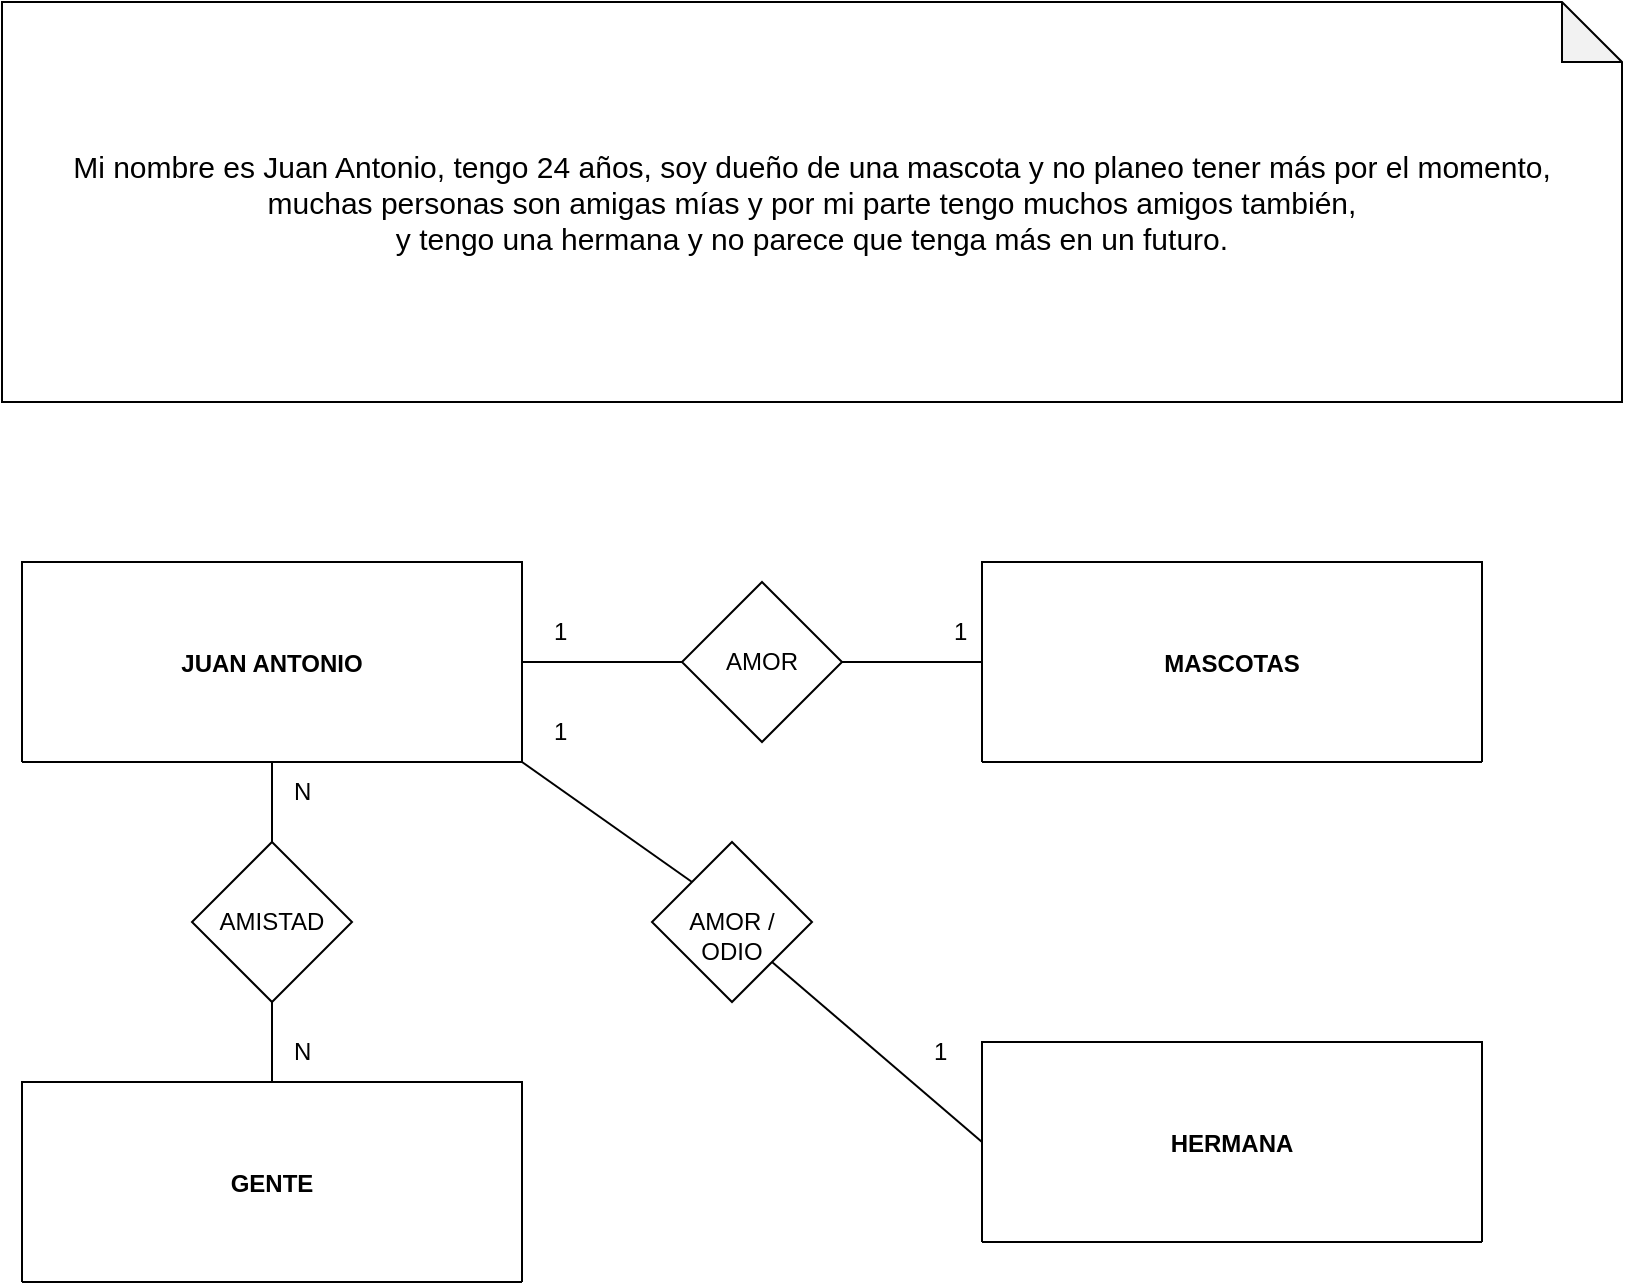 <mxfile version="21.2.9" type="device">
  <diagram id="R2lEEEUBdFMjLlhIrx00" name="Page-1">
    <mxGraphModel dx="1323" dy="717" grid="0" gridSize="10" guides="1" tooltips="1" connect="1" arrows="1" fold="1" page="1" pageScale="1" pageWidth="850" pageHeight="1100" math="0" shadow="0" extFonts="Permanent Marker^https://fonts.googleapis.com/css?family=Permanent+Marker">
      <root>
        <mxCell id="0" />
        <mxCell id="1" parent="0" />
        <mxCell id="C-vyLk0tnHw3VtMMgP7b-23" value="JUAN ANTONIO" style="shape=table;startSize=100;container=1;collapsible=1;childLayout=tableLayout;fixedRows=1;rowLines=0;fontStyle=1;align=center;resizeLast=1;" parent="1" vertex="1">
          <mxGeometry x="30" y="290" width="250" height="100" as="geometry" />
        </mxCell>
        <mxCell id="C-vyLk0tnHw3VtMMgP7b-24" value="" style="shape=partialRectangle;collapsible=0;dropTarget=0;pointerEvents=0;fillColor=none;points=[[0,0.5],[1,0.5]];portConstraint=eastwest;top=0;left=0;right=0;bottom=1;" parent="C-vyLk0tnHw3VtMMgP7b-23" vertex="1" visible="0">
          <mxGeometry y="30" width="250" height="30" as="geometry" />
        </mxCell>
        <mxCell id="C-vyLk0tnHw3VtMMgP7b-25" value="" style="shape=partialRectangle;overflow=hidden;connectable=0;fillColor=none;top=0;left=0;bottom=0;right=0;fontStyle=1;" parent="C-vyLk0tnHw3VtMMgP7b-24" vertex="1">
          <mxGeometry width="30" height="30" as="geometry">
            <mxRectangle width="30" height="30" as="alternateBounds" />
          </mxGeometry>
        </mxCell>
        <mxCell id="C-vyLk0tnHw3VtMMgP7b-26" value="" style="shape=partialRectangle;overflow=hidden;connectable=0;fillColor=none;top=0;left=0;bottom=0;right=0;align=left;spacingLeft=6;fontStyle=5;" parent="C-vyLk0tnHw3VtMMgP7b-24" vertex="1">
          <mxGeometry x="30" width="220" height="30" as="geometry">
            <mxRectangle width="220" height="30" as="alternateBounds" />
          </mxGeometry>
        </mxCell>
        <mxCell id="C-vyLk0tnHw3VtMMgP7b-27" value="" style="shape=partialRectangle;collapsible=0;dropTarget=0;pointerEvents=0;fillColor=none;points=[[0,0.5],[1,0.5]];portConstraint=eastwest;top=0;left=0;right=0;bottom=0;" parent="C-vyLk0tnHw3VtMMgP7b-23" vertex="1" visible="0">
          <mxGeometry y="60" width="250" height="30" as="geometry" />
        </mxCell>
        <mxCell id="C-vyLk0tnHw3VtMMgP7b-28" value="" style="shape=partialRectangle;overflow=hidden;connectable=0;fillColor=none;top=0;left=0;bottom=0;right=0;" parent="C-vyLk0tnHw3VtMMgP7b-27" vertex="1">
          <mxGeometry width="30" height="30" as="geometry">
            <mxRectangle width="30" height="30" as="alternateBounds" />
          </mxGeometry>
        </mxCell>
        <mxCell id="C-vyLk0tnHw3VtMMgP7b-29" value="" style="shape=partialRectangle;overflow=hidden;connectable=0;fillColor=none;top=0;left=0;bottom=0;right=0;align=left;spacingLeft=6;" parent="C-vyLk0tnHw3VtMMgP7b-27" vertex="1">
          <mxGeometry x="30" width="220" height="30" as="geometry">
            <mxRectangle width="220" height="30" as="alternateBounds" />
          </mxGeometry>
        </mxCell>
        <mxCell id="Ju33lWlQfTa0UZX8u9w2-1" value="AMISTAD" style="rhombus;whiteSpace=wrap;html=1;" vertex="1" parent="1">
          <mxGeometry x="115" y="430" width="80" height="80" as="geometry" />
        </mxCell>
        <mxCell id="Ju33lWlQfTa0UZX8u9w2-5" value="GENTE" style="shape=table;startSize=100;container=1;collapsible=1;childLayout=tableLayout;fixedRows=1;rowLines=0;fontStyle=1;align=center;resizeLast=1;" vertex="1" parent="1">
          <mxGeometry x="30" y="550" width="250" height="100" as="geometry" />
        </mxCell>
        <mxCell id="Ju33lWlQfTa0UZX8u9w2-6" value="" style="shape=partialRectangle;collapsible=0;dropTarget=0;pointerEvents=0;fillColor=none;points=[[0,0.5],[1,0.5]];portConstraint=eastwest;top=0;left=0;right=0;bottom=1;" vertex="1" visible="0" parent="Ju33lWlQfTa0UZX8u9w2-5">
          <mxGeometry y="30" width="250" height="30" as="geometry" />
        </mxCell>
        <mxCell id="Ju33lWlQfTa0UZX8u9w2-7" value="" style="shape=partialRectangle;overflow=hidden;connectable=0;fillColor=none;top=0;left=0;bottom=0;right=0;fontStyle=1;" vertex="1" parent="Ju33lWlQfTa0UZX8u9w2-6">
          <mxGeometry width="30" height="30" as="geometry">
            <mxRectangle width="30" height="30" as="alternateBounds" />
          </mxGeometry>
        </mxCell>
        <mxCell id="Ju33lWlQfTa0UZX8u9w2-8" value="" style="shape=partialRectangle;overflow=hidden;connectable=0;fillColor=none;top=0;left=0;bottom=0;right=0;align=left;spacingLeft=6;fontStyle=5;" vertex="1" parent="Ju33lWlQfTa0UZX8u9w2-6">
          <mxGeometry x="30" width="220" height="30" as="geometry">
            <mxRectangle width="220" height="30" as="alternateBounds" />
          </mxGeometry>
        </mxCell>
        <mxCell id="Ju33lWlQfTa0UZX8u9w2-9" value="" style="shape=partialRectangle;collapsible=0;dropTarget=0;pointerEvents=0;fillColor=none;points=[[0,0.5],[1,0.5]];portConstraint=eastwest;top=0;left=0;right=0;bottom=0;" vertex="1" visible="0" parent="Ju33lWlQfTa0UZX8u9w2-5">
          <mxGeometry y="60" width="250" height="30" as="geometry" />
        </mxCell>
        <mxCell id="Ju33lWlQfTa0UZX8u9w2-10" value="" style="shape=partialRectangle;overflow=hidden;connectable=0;fillColor=none;top=0;left=0;bottom=0;right=0;" vertex="1" parent="Ju33lWlQfTa0UZX8u9w2-9">
          <mxGeometry width="30" height="30" as="geometry">
            <mxRectangle width="30" height="30" as="alternateBounds" />
          </mxGeometry>
        </mxCell>
        <mxCell id="Ju33lWlQfTa0UZX8u9w2-11" value="" style="shape=partialRectangle;overflow=hidden;connectable=0;fillColor=none;top=0;left=0;bottom=0;right=0;align=left;spacingLeft=6;" vertex="1" parent="Ju33lWlQfTa0UZX8u9w2-9">
          <mxGeometry x="30" width="220" height="30" as="geometry">
            <mxRectangle width="220" height="30" as="alternateBounds" />
          </mxGeometry>
        </mxCell>
        <mxCell id="Ju33lWlQfTa0UZX8u9w2-12" value="&lt;font style=&quot;font-size: 15px;&quot;&gt;Mi nombre es Juan Antonio, tengo 24 años,&amp;nbsp;soy dueño de una mascota y no planeo tener más por el momento,&lt;br&gt;muchas personas son amigas mías y por mi parte tengo muchos amigos también,&lt;br&gt;y tengo una hermana y no parece que tenga más en un futuro.&lt;/font&gt;" style="shape=note;whiteSpace=wrap;html=1;backgroundOutline=1;darkOpacity=0.05;" vertex="1" parent="1">
          <mxGeometry x="20" y="10" width="810" height="200" as="geometry" />
        </mxCell>
        <mxCell id="Ju33lWlQfTa0UZX8u9w2-13" value="" style="endArrow=none;html=1;rounded=0;exitX=0.5;exitY=0;exitDx=0;exitDy=0;entryX=0.5;entryY=1;entryDx=0;entryDy=0;" edge="1" parent="1" source="Ju33lWlQfTa0UZX8u9w2-1" target="C-vyLk0tnHw3VtMMgP7b-23">
          <mxGeometry width="50" height="50" relative="1" as="geometry">
            <mxPoint x="360" y="390" as="sourcePoint" />
            <mxPoint x="410" y="340" as="targetPoint" />
          </mxGeometry>
        </mxCell>
        <mxCell id="Ju33lWlQfTa0UZX8u9w2-14" value="" style="endArrow=none;html=1;rounded=0;exitX=0.5;exitY=0;exitDx=0;exitDy=0;entryX=0.5;entryY=1;entryDx=0;entryDy=0;" edge="1" parent="1" source="Ju33lWlQfTa0UZX8u9w2-5" target="Ju33lWlQfTa0UZX8u9w2-1">
          <mxGeometry width="50" height="50" relative="1" as="geometry">
            <mxPoint x="165" y="440" as="sourcePoint" />
            <mxPoint x="165" y="400" as="targetPoint" />
          </mxGeometry>
        </mxCell>
        <mxCell id="Ju33lWlQfTa0UZX8u9w2-15" value="N" style="text;strokeColor=none;fillColor=none;align=left;verticalAlign=middle;spacingLeft=4;spacingRight=4;overflow=hidden;points=[[0,0.5],[1,0.5]];portConstraint=eastwest;rotatable=0;whiteSpace=wrap;html=1;" vertex="1" parent="1">
          <mxGeometry x="160" y="520" width="20" height="30" as="geometry" />
        </mxCell>
        <mxCell id="Ju33lWlQfTa0UZX8u9w2-16" value="N" style="text;strokeColor=none;fillColor=none;align=left;verticalAlign=middle;spacingLeft=4;spacingRight=4;overflow=hidden;points=[[0,0.5],[1,0.5]];portConstraint=eastwest;rotatable=0;whiteSpace=wrap;html=1;" vertex="1" parent="1">
          <mxGeometry x="160" y="390" width="20" height="30" as="geometry" />
        </mxCell>
        <mxCell id="Ju33lWlQfTa0UZX8u9w2-17" value="AMOR" style="rhombus;whiteSpace=wrap;html=1;" vertex="1" parent="1">
          <mxGeometry x="360" y="300" width="80" height="80" as="geometry" />
        </mxCell>
        <mxCell id="Ju33lWlQfTa0UZX8u9w2-18" value="MASCOTAS" style="shape=table;startSize=100;container=1;collapsible=1;childLayout=tableLayout;fixedRows=1;rowLines=0;fontStyle=1;align=center;resizeLast=1;" vertex="1" parent="1">
          <mxGeometry x="510" y="290" width="250" height="100" as="geometry" />
        </mxCell>
        <mxCell id="Ju33lWlQfTa0UZX8u9w2-19" value="" style="shape=partialRectangle;collapsible=0;dropTarget=0;pointerEvents=0;fillColor=none;points=[[0,0.5],[1,0.5]];portConstraint=eastwest;top=0;left=0;right=0;bottom=1;" vertex="1" visible="0" parent="Ju33lWlQfTa0UZX8u9w2-18">
          <mxGeometry y="30" width="250" height="30" as="geometry" />
        </mxCell>
        <mxCell id="Ju33lWlQfTa0UZX8u9w2-20" value="" style="shape=partialRectangle;overflow=hidden;connectable=0;fillColor=none;top=0;left=0;bottom=0;right=0;fontStyle=1;" vertex="1" parent="Ju33lWlQfTa0UZX8u9w2-19">
          <mxGeometry width="30" height="30" as="geometry">
            <mxRectangle width="30" height="30" as="alternateBounds" />
          </mxGeometry>
        </mxCell>
        <mxCell id="Ju33lWlQfTa0UZX8u9w2-21" value="" style="shape=partialRectangle;overflow=hidden;connectable=0;fillColor=none;top=0;left=0;bottom=0;right=0;align=left;spacingLeft=6;fontStyle=5;" vertex="1" parent="Ju33lWlQfTa0UZX8u9w2-19">
          <mxGeometry x="30" width="220" height="30" as="geometry">
            <mxRectangle width="220" height="30" as="alternateBounds" />
          </mxGeometry>
        </mxCell>
        <mxCell id="Ju33lWlQfTa0UZX8u9w2-22" value="" style="shape=partialRectangle;collapsible=0;dropTarget=0;pointerEvents=0;fillColor=none;points=[[0,0.5],[1,0.5]];portConstraint=eastwest;top=0;left=0;right=0;bottom=0;" vertex="1" visible="0" parent="Ju33lWlQfTa0UZX8u9w2-18">
          <mxGeometry y="60" width="250" height="30" as="geometry" />
        </mxCell>
        <mxCell id="Ju33lWlQfTa0UZX8u9w2-23" value="" style="shape=partialRectangle;overflow=hidden;connectable=0;fillColor=none;top=0;left=0;bottom=0;right=0;" vertex="1" parent="Ju33lWlQfTa0UZX8u9w2-22">
          <mxGeometry width="30" height="30" as="geometry">
            <mxRectangle width="30" height="30" as="alternateBounds" />
          </mxGeometry>
        </mxCell>
        <mxCell id="Ju33lWlQfTa0UZX8u9w2-24" value="" style="shape=partialRectangle;overflow=hidden;connectable=0;fillColor=none;top=0;left=0;bottom=0;right=0;align=left;spacingLeft=6;" vertex="1" parent="Ju33lWlQfTa0UZX8u9w2-22">
          <mxGeometry x="30" width="220" height="30" as="geometry">
            <mxRectangle width="220" height="30" as="alternateBounds" />
          </mxGeometry>
        </mxCell>
        <mxCell id="Ju33lWlQfTa0UZX8u9w2-25" value="" style="endArrow=none;html=1;rounded=0;exitX=1;exitY=0.5;exitDx=0;exitDy=0;entryX=0;entryY=0.5;entryDx=0;entryDy=0;" edge="1" parent="1" source="Ju33lWlQfTa0UZX8u9w2-17" target="Ju33lWlQfTa0UZX8u9w2-18">
          <mxGeometry width="50" height="50" relative="1" as="geometry">
            <mxPoint x="165" y="560" as="sourcePoint" />
            <mxPoint x="165" y="520" as="targetPoint" />
          </mxGeometry>
        </mxCell>
        <mxCell id="Ju33lWlQfTa0UZX8u9w2-26" value="" style="endArrow=none;html=1;rounded=0;exitX=1;exitY=0.5;exitDx=0;exitDy=0;entryX=0;entryY=0.5;entryDx=0;entryDy=0;" edge="1" parent="1" source="C-vyLk0tnHw3VtMMgP7b-23" target="Ju33lWlQfTa0UZX8u9w2-17">
          <mxGeometry width="50" height="50" relative="1" as="geometry">
            <mxPoint x="450" y="350" as="sourcePoint" />
            <mxPoint x="520" y="350" as="targetPoint" />
          </mxGeometry>
        </mxCell>
        <mxCell id="Ju33lWlQfTa0UZX8u9w2-28" value="1" style="text;strokeColor=none;fillColor=none;align=left;verticalAlign=middle;spacingLeft=4;spacingRight=4;overflow=hidden;points=[[0,0.5],[1,0.5]];portConstraint=eastwest;rotatable=0;whiteSpace=wrap;html=1;" vertex="1" parent="1">
          <mxGeometry x="290" y="310" width="20" height="30" as="geometry" />
        </mxCell>
        <mxCell id="Ju33lWlQfTa0UZX8u9w2-29" value="1" style="text;strokeColor=none;fillColor=none;align=left;verticalAlign=middle;spacingLeft=4;spacingRight=4;overflow=hidden;points=[[0,0.5],[1,0.5]];portConstraint=eastwest;rotatable=0;whiteSpace=wrap;html=1;" vertex="1" parent="1">
          <mxGeometry x="490" y="310" width="20" height="30" as="geometry" />
        </mxCell>
        <mxCell id="Ju33lWlQfTa0UZX8u9w2-30" value="HERMANA" style="shape=table;startSize=100;container=1;collapsible=1;childLayout=tableLayout;fixedRows=1;rowLines=0;fontStyle=1;align=center;resizeLast=1;" vertex="1" parent="1">
          <mxGeometry x="510" y="530" width="250" height="100" as="geometry" />
        </mxCell>
        <mxCell id="Ju33lWlQfTa0UZX8u9w2-31" value="" style="shape=partialRectangle;collapsible=0;dropTarget=0;pointerEvents=0;fillColor=none;points=[[0,0.5],[1,0.5]];portConstraint=eastwest;top=0;left=0;right=0;bottom=1;" vertex="1" visible="0" parent="Ju33lWlQfTa0UZX8u9w2-30">
          <mxGeometry y="30" width="250" height="30" as="geometry" />
        </mxCell>
        <mxCell id="Ju33lWlQfTa0UZX8u9w2-32" value="" style="shape=partialRectangle;overflow=hidden;connectable=0;fillColor=none;top=0;left=0;bottom=0;right=0;fontStyle=1;" vertex="1" parent="Ju33lWlQfTa0UZX8u9w2-31">
          <mxGeometry width="30" height="30" as="geometry">
            <mxRectangle width="30" height="30" as="alternateBounds" />
          </mxGeometry>
        </mxCell>
        <mxCell id="Ju33lWlQfTa0UZX8u9w2-33" value="" style="shape=partialRectangle;overflow=hidden;connectable=0;fillColor=none;top=0;left=0;bottom=0;right=0;align=left;spacingLeft=6;fontStyle=5;" vertex="1" parent="Ju33lWlQfTa0UZX8u9w2-31">
          <mxGeometry x="30" width="220" height="30" as="geometry">
            <mxRectangle width="220" height="30" as="alternateBounds" />
          </mxGeometry>
        </mxCell>
        <mxCell id="Ju33lWlQfTa0UZX8u9w2-34" value="" style="shape=partialRectangle;collapsible=0;dropTarget=0;pointerEvents=0;fillColor=none;points=[[0,0.5],[1,0.5]];portConstraint=eastwest;top=0;left=0;right=0;bottom=0;" vertex="1" visible="0" parent="Ju33lWlQfTa0UZX8u9w2-30">
          <mxGeometry y="60" width="250" height="30" as="geometry" />
        </mxCell>
        <mxCell id="Ju33lWlQfTa0UZX8u9w2-35" value="" style="shape=partialRectangle;overflow=hidden;connectable=0;fillColor=none;top=0;left=0;bottom=0;right=0;" vertex="1" parent="Ju33lWlQfTa0UZX8u9w2-34">
          <mxGeometry width="30" height="30" as="geometry">
            <mxRectangle width="30" height="30" as="alternateBounds" />
          </mxGeometry>
        </mxCell>
        <mxCell id="Ju33lWlQfTa0UZX8u9w2-36" value="" style="shape=partialRectangle;overflow=hidden;connectable=0;fillColor=none;top=0;left=0;bottom=0;right=0;align=left;spacingLeft=6;" vertex="1" parent="Ju33lWlQfTa0UZX8u9w2-34">
          <mxGeometry x="30" width="220" height="30" as="geometry">
            <mxRectangle width="220" height="30" as="alternateBounds" />
          </mxGeometry>
        </mxCell>
        <mxCell id="Ju33lWlQfTa0UZX8u9w2-37" value="&lt;br&gt;AMOR /&lt;br&gt;ODIO" style="rhombus;whiteSpace=wrap;html=1;" vertex="1" parent="1">
          <mxGeometry x="345" y="430" width="80" height="80" as="geometry" />
        </mxCell>
        <mxCell id="Ju33lWlQfTa0UZX8u9w2-38" value="" style="endArrow=none;html=1;rounded=0;exitX=1;exitY=1;exitDx=0;exitDy=0;entryX=0;entryY=0;entryDx=0;entryDy=0;" edge="1" parent="1" source="C-vyLk0tnHw3VtMMgP7b-23" target="Ju33lWlQfTa0UZX8u9w2-37">
          <mxGeometry width="50" height="50" relative="1" as="geometry">
            <mxPoint x="340" y="420" as="sourcePoint" />
            <mxPoint x="420" y="420" as="targetPoint" />
          </mxGeometry>
        </mxCell>
        <mxCell id="Ju33lWlQfTa0UZX8u9w2-39" value="" style="endArrow=none;html=1;rounded=0;exitX=1;exitY=1;exitDx=0;exitDy=0;entryX=0;entryY=0.5;entryDx=0;entryDy=0;" edge="1" parent="1" source="Ju33lWlQfTa0UZX8u9w2-37" target="Ju33lWlQfTa0UZX8u9w2-30">
          <mxGeometry width="50" height="50" relative="1" as="geometry">
            <mxPoint x="405" y="500" as="sourcePoint" />
            <mxPoint x="490" y="560" as="targetPoint" />
          </mxGeometry>
        </mxCell>
        <mxCell id="Ju33lWlQfTa0UZX8u9w2-40" value="1" style="text;strokeColor=none;fillColor=none;align=left;verticalAlign=middle;spacingLeft=4;spacingRight=4;overflow=hidden;points=[[0,0.5],[1,0.5]];portConstraint=eastwest;rotatable=0;whiteSpace=wrap;html=1;" vertex="1" parent="1">
          <mxGeometry x="290" y="360" width="20" height="30" as="geometry" />
        </mxCell>
        <mxCell id="Ju33lWlQfTa0UZX8u9w2-41" value="1" style="text;strokeColor=none;fillColor=none;align=left;verticalAlign=middle;spacingLeft=4;spacingRight=4;overflow=hidden;points=[[0,0.5],[1,0.5]];portConstraint=eastwest;rotatable=0;whiteSpace=wrap;html=1;" vertex="1" parent="1">
          <mxGeometry x="480" y="520" width="20" height="30" as="geometry" />
        </mxCell>
      </root>
    </mxGraphModel>
  </diagram>
</mxfile>
